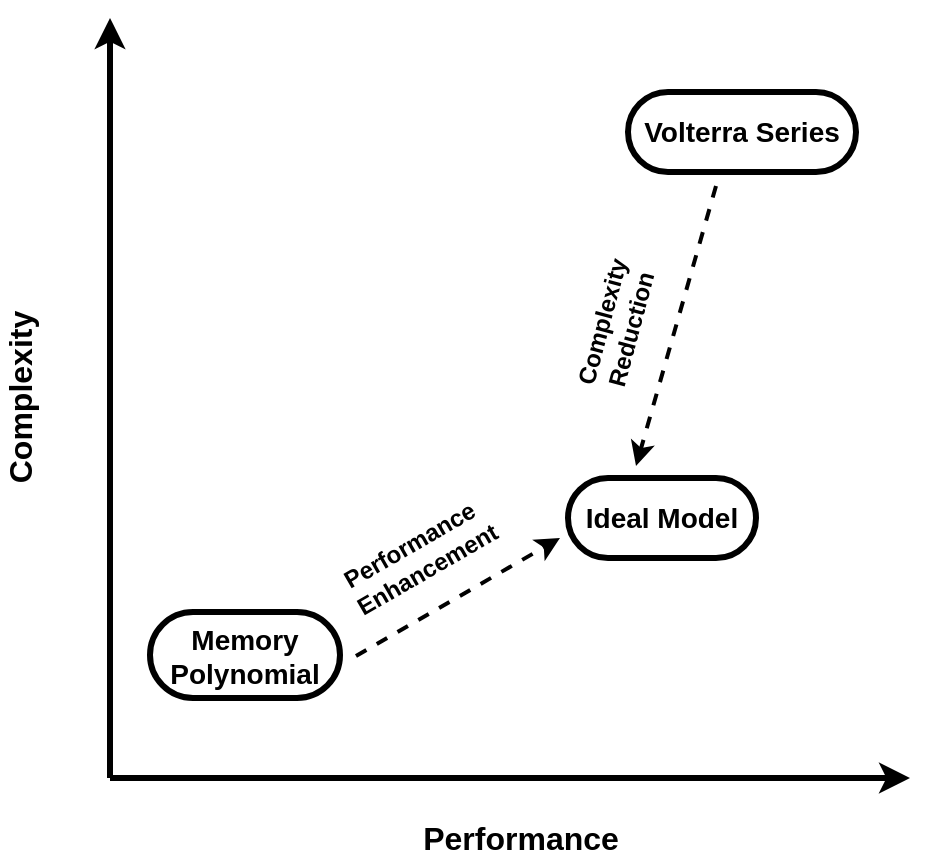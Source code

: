 <mxfile version="12.3.6" type="github" pages="1"><diagram id="rCS3ePGUY_qJ95Ejisnv" name="Page-1"><mxGraphModel dx="2062" dy="1073" grid="1" gridSize="10" guides="1" tooltips="1" connect="1" arrows="1" fold="1" page="1" pageScale="1" pageWidth="1169" pageHeight="827" math="0" shadow="0"><root><mxCell id="0"/><mxCell id="1" parent="0"/><mxCell id="91EQzcPwGIRHG69AW8OV-1" value="" style="endArrow=classic;html=1;strokeWidth=3;" edge="1" parent="1"><mxGeometry width="50" height="50" relative="1" as="geometry"><mxPoint x="326" y="485" as="sourcePoint"/><mxPoint x="726" y="485" as="targetPoint"/></mxGeometry></mxCell><mxCell id="91EQzcPwGIRHG69AW8OV-2" value="" style="endArrow=classic;html=1;strokeWidth=3;" edge="1" parent="1"><mxGeometry width="50" height="50" relative="1" as="geometry"><mxPoint x="326" y="485" as="sourcePoint"/><mxPoint x="326" y="105" as="targetPoint"/></mxGeometry></mxCell><mxCell id="91EQzcPwGIRHG69AW8OV-3" value="&lt;font style=&quot;font-size: 14px&quot;&gt;&lt;b&gt;Volterra Series&lt;/b&gt;&lt;/font&gt;" style="rounded=1;whiteSpace=wrap;html=1;arcSize=50;strokeWidth=3;" vertex="1" parent="1"><mxGeometry x="585" y="142" width="114" height="40" as="geometry"/></mxCell><mxCell id="91EQzcPwGIRHG69AW8OV-4" value="&lt;b&gt;&lt;font style=&quot;font-size: 14px&quot;&gt;Memory Polynomial&lt;/font&gt;&lt;/b&gt;" style="rounded=1;whiteSpace=wrap;html=1;arcSize=50;strokeWidth=3;" vertex="1" parent="1"><mxGeometry x="346" y="402" width="95" height="43" as="geometry"/></mxCell><mxCell id="91EQzcPwGIRHG69AW8OV-5" value="&lt;b&gt;&lt;font style=&quot;font-size: 14px&quot;&gt;Ideal Model&lt;/font&gt;&lt;/b&gt;" style="rounded=1;whiteSpace=wrap;html=1;arcSize=50;strokeWidth=3;" vertex="1" parent="1"><mxGeometry x="555" y="335" width="94" height="40" as="geometry"/></mxCell><mxCell id="91EQzcPwGIRHG69AW8OV-6" value="" style="endArrow=classic;html=1;strokeWidth=2;dashed=1;" edge="1" parent="1"><mxGeometry width="50" height="50" relative="1" as="geometry"><mxPoint x="629" y="189" as="sourcePoint"/><mxPoint x="589" y="329" as="targetPoint"/></mxGeometry></mxCell><mxCell id="91EQzcPwGIRHG69AW8OV-7" value="" style="endArrow=classic;html=1;strokeWidth=2;dashed=1;" edge="1" parent="1"><mxGeometry width="50" height="50" relative="1" as="geometry"><mxPoint x="449" y="424" as="sourcePoint"/><mxPoint x="551" y="365" as="targetPoint"/></mxGeometry></mxCell><mxCell id="91EQzcPwGIRHG69AW8OV-8" value="&lt;b&gt;&lt;font style=&quot;font-size: 16px&quot;&gt;Performance&lt;/font&gt;&lt;/b&gt;" style="text;html=1;align=center;verticalAlign=middle;resizable=0;points=[];;autosize=1;" vertex="1" parent="1"><mxGeometry x="476" y="505" width="110" height="20" as="geometry"/></mxCell><mxCell id="91EQzcPwGIRHG69AW8OV-9" value="&lt;b&gt;&lt;font style=&quot;font-size: 16px&quot;&gt;Complexity&lt;/font&gt;&lt;/b&gt;" style="text;html=1;align=center;verticalAlign=middle;resizable=0;points=[];;autosize=1;rotation=-90;" vertex="1" parent="1"><mxGeometry x="231" y="285" width="100" height="20" as="geometry"/></mxCell><mxCell id="91EQzcPwGIRHG69AW8OV-10" value="&lt;b&gt;Performance&lt;br&gt;&amp;nbsp;Enhancement&lt;/b&gt;" style="text;html=1;align=center;verticalAlign=middle;resizable=0;points=[];;autosize=1;rotation=-30;strokeWidth=2;" vertex="1" parent="1"><mxGeometry x="429" y="360" width="100" height="30" as="geometry"/></mxCell><mxCell id="91EQzcPwGIRHG69AW8OV-12" value="&lt;b&gt;Complexity&lt;br&gt;Reduction&lt;/b&gt;" style="text;html=1;align=center;verticalAlign=middle;resizable=0;points=[];;autosize=1;rotation=-75;strokeWidth=2;" vertex="1" parent="1"><mxGeometry x="539" y="244" width="80" height="30" as="geometry"/></mxCell></root></mxGraphModel></diagram></mxfile>
